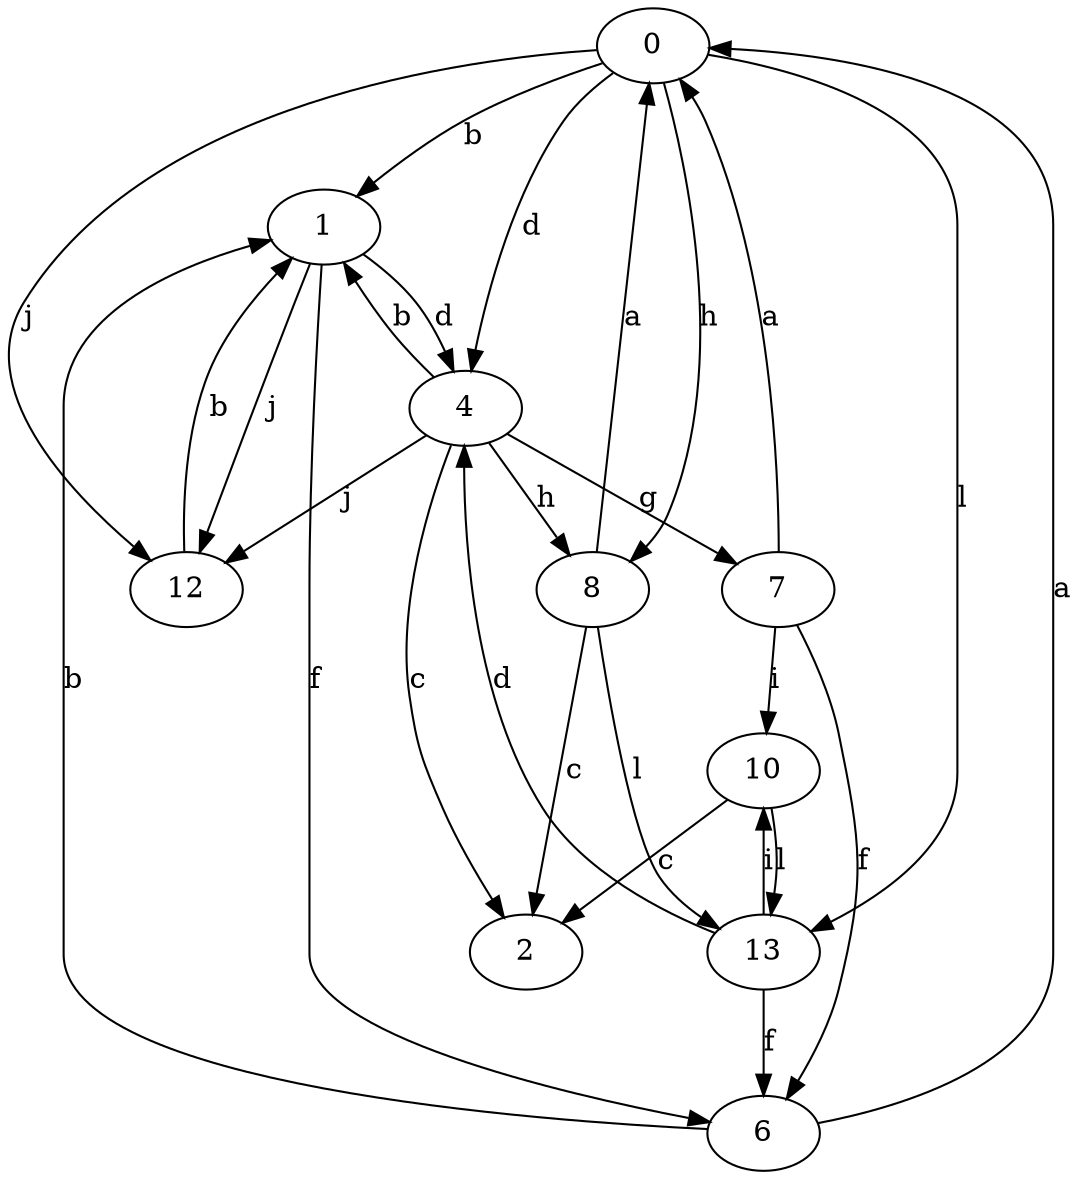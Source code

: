 strict digraph  {
0;
1;
2;
4;
6;
7;
8;
10;
12;
13;
0 -> 1  [label=b];
0 -> 4  [label=d];
0 -> 8  [label=h];
0 -> 12  [label=j];
0 -> 13  [label=l];
1 -> 4  [label=d];
1 -> 6  [label=f];
1 -> 12  [label=j];
4 -> 1  [label=b];
4 -> 2  [label=c];
4 -> 7  [label=g];
4 -> 8  [label=h];
4 -> 12  [label=j];
6 -> 0  [label=a];
6 -> 1  [label=b];
7 -> 0  [label=a];
7 -> 6  [label=f];
7 -> 10  [label=i];
8 -> 0  [label=a];
8 -> 2  [label=c];
8 -> 13  [label=l];
10 -> 2  [label=c];
10 -> 13  [label=l];
12 -> 1  [label=b];
13 -> 4  [label=d];
13 -> 6  [label=f];
13 -> 10  [label=i];
}
